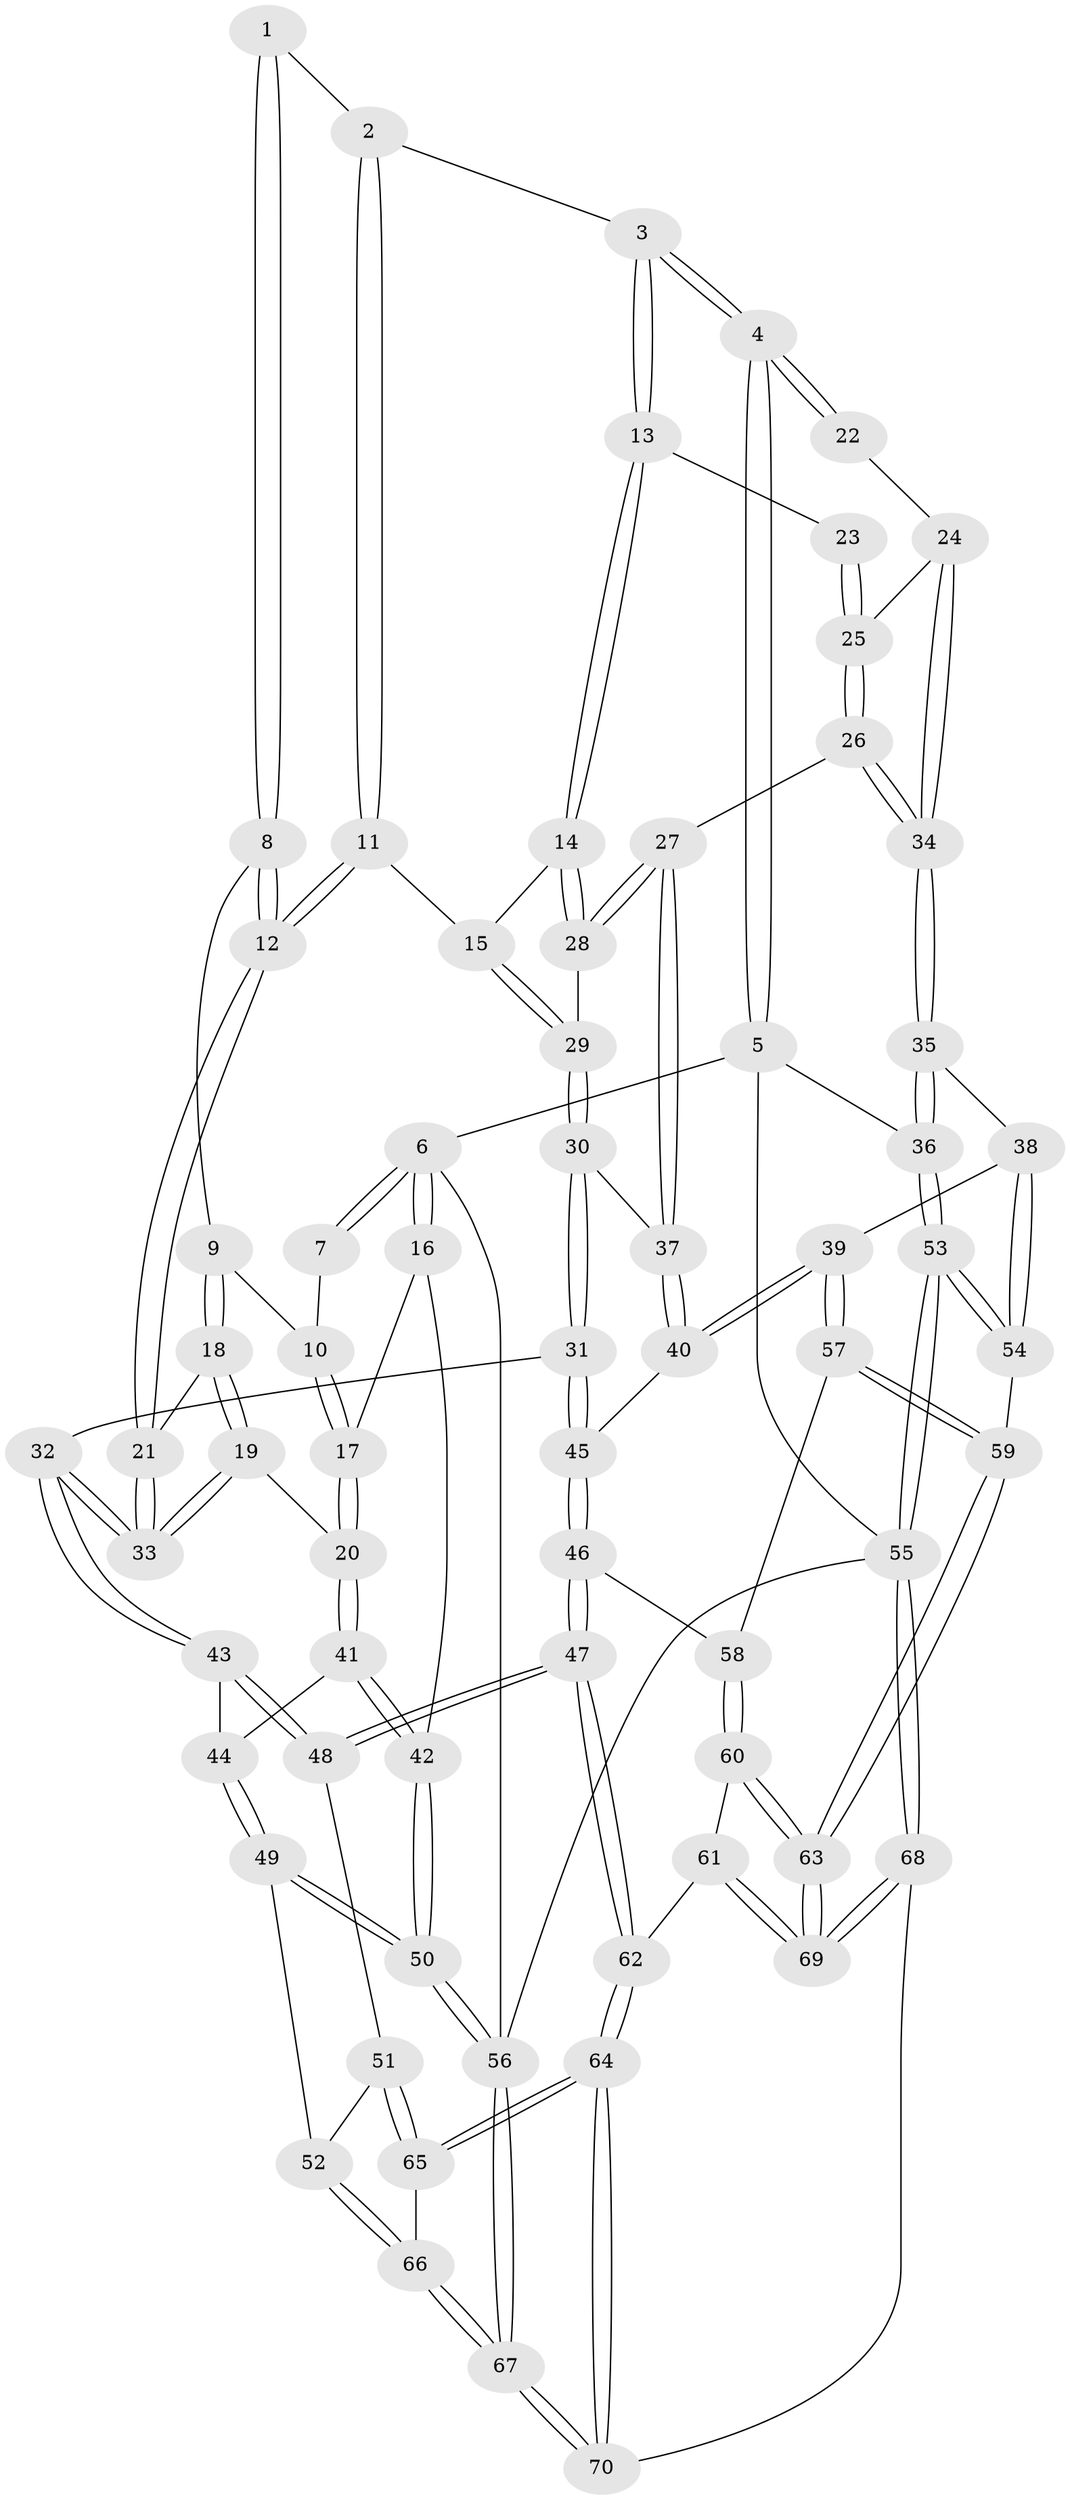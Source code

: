 // Generated by graph-tools (version 1.1) at 2025/27/03/09/25 03:27:09]
// undirected, 70 vertices, 172 edges
graph export_dot {
graph [start="1"]
  node [color=gray90,style=filled];
  1 [pos="+0.37905518007687705+0"];
  2 [pos="+0.6099133912570643+0"];
  3 [pos="+0.7057389221222784+0"];
  4 [pos="+1+0"];
  5 [pos="+1+0"];
  6 [pos="+0+0"];
  7 [pos="+0.22378559243009594+0"];
  8 [pos="+0.37406789687003583+0.13063591072990868"];
  9 [pos="+0.2639770430714625+0.13604934000432098"];
  10 [pos="+0.2191130917024355+0.13156391986829274"];
  11 [pos="+0.479208941399278+0.2092431794644506"];
  12 [pos="+0.466174071167603+0.2109651692874808"];
  13 [pos="+0.7018543909580983+0.17300938629674256"];
  14 [pos="+0.690808446034646+0.18227358117691367"];
  15 [pos="+0.4976141542172572+0.21501607997389066"];
  16 [pos="+0+0"];
  17 [pos="+0.19218289485680598+0.14827674000523564"];
  18 [pos="+0.3033178296060831+0.3126824742132296"];
  19 [pos="+0.23635251089970377+0.36873805894728345"];
  20 [pos="+0.16516208016435646+0.3788332500896763"];
  21 [pos="+0.4568319924352849+0.22404462692990526"];
  22 [pos="+0.8988383281049223+0.13761683791892348"];
  23 [pos="+0.8006719608985792+0.19477790711970938"];
  24 [pos="+0.9554085481266329+0.3341747439986434"];
  25 [pos="+0.8178341305234378+0.2337407302316457"];
  26 [pos="+0.7900937240709658+0.38881027100903437"];
  27 [pos="+0.7692219118572369+0.39174736216608425"];
  28 [pos="+0.7005788778906376+0.32948211627081136"];
  29 [pos="+0.5892377370322279+0.37781849542698"];
  30 [pos="+0.5767168627082988+0.46343199368454996"];
  31 [pos="+0.5498965731906224+0.5232719153372911"];
  32 [pos="+0.46089320875963724+0.5270576962515635"];
  33 [pos="+0.42690599141393065+0.4682406857551889"];
  34 [pos="+1+0.46693231300692917"];
  35 [pos="+1+0.47307788191773653"];
  36 [pos="+1+0.4768561975404808"];
  37 [pos="+0.7619982997148871+0.4018131941571138"];
  38 [pos="+0.8397812765080817+0.5939707300592155"];
  39 [pos="+0.7257972179239993+0.635502752411679"];
  40 [pos="+0.7014571019180386+0.6227259575650025"];
  41 [pos="+0.12170405461037825+0.41229305395038507"];
  42 [pos="+0+0.48489817180989464"];
  43 [pos="+0.4033924361408597+0.5914749143302723"];
  44 [pos="+0.38202539840690436+0.58882519411646"];
  45 [pos="+0.6668980970328614+0.6172848238225714"];
  46 [pos="+0.5720313431503756+0.7348828352405536"];
  47 [pos="+0.4548099718499158+0.8159757602132608"];
  48 [pos="+0.3975447512560759+0.7702129393937013"];
  49 [pos="+0.009646301625115648+0.6682997388393703"];
  50 [pos="+0+0.6452975383559899"];
  51 [pos="+0.28266832313954576+0.7927935840935688"];
  52 [pos="+0.08259625389066227+0.7210599619024319"];
  53 [pos="+1+0.7703990336615238"];
  54 [pos="+0.9458136681197753+0.8287839255900333"];
  55 [pos="+1+1"];
  56 [pos="+0+1"];
  57 [pos="+0.7493083456700901+0.7133335543671384"];
  58 [pos="+0.6717963841618253+0.8424515812328613"];
  59 [pos="+0.8869088410690447+0.8482388598577819"];
  60 [pos="+0.6667949906864076+0.8647083277408683"];
  61 [pos="+0.5032887215485325+0.9107359386235535"];
  62 [pos="+0.4896873687855562+0.9121780713242301"];
  63 [pos="+0.8012710500747272+0.9885052617590214"];
  64 [pos="+0.42610924500900094+1"];
  65 [pos="+0.26432793917631997+0.9280680141599926"];
  66 [pos="+0.16469013880804315+0.9503501471963763"];
  67 [pos="+0+1"];
  68 [pos="+0.8111065051073476+1"];
  69 [pos="+0.7974576214748895+1"];
  70 [pos="+0.42579290350775556+1"];
  1 -- 2;
  1 -- 8;
  1 -- 8;
  2 -- 3;
  2 -- 11;
  2 -- 11;
  3 -- 4;
  3 -- 4;
  3 -- 13;
  3 -- 13;
  4 -- 5;
  4 -- 5;
  4 -- 22;
  4 -- 22;
  5 -- 6;
  5 -- 36;
  5 -- 55;
  6 -- 7;
  6 -- 7;
  6 -- 16;
  6 -- 16;
  6 -- 56;
  7 -- 10;
  8 -- 9;
  8 -- 12;
  8 -- 12;
  9 -- 10;
  9 -- 18;
  9 -- 18;
  10 -- 17;
  10 -- 17;
  11 -- 12;
  11 -- 12;
  11 -- 15;
  12 -- 21;
  12 -- 21;
  13 -- 14;
  13 -- 14;
  13 -- 23;
  14 -- 15;
  14 -- 28;
  14 -- 28;
  15 -- 29;
  15 -- 29;
  16 -- 17;
  16 -- 42;
  17 -- 20;
  17 -- 20;
  18 -- 19;
  18 -- 19;
  18 -- 21;
  19 -- 20;
  19 -- 33;
  19 -- 33;
  20 -- 41;
  20 -- 41;
  21 -- 33;
  21 -- 33;
  22 -- 24;
  23 -- 25;
  23 -- 25;
  24 -- 25;
  24 -- 34;
  24 -- 34;
  25 -- 26;
  25 -- 26;
  26 -- 27;
  26 -- 34;
  26 -- 34;
  27 -- 28;
  27 -- 28;
  27 -- 37;
  27 -- 37;
  28 -- 29;
  29 -- 30;
  29 -- 30;
  30 -- 31;
  30 -- 31;
  30 -- 37;
  31 -- 32;
  31 -- 45;
  31 -- 45;
  32 -- 33;
  32 -- 33;
  32 -- 43;
  32 -- 43;
  34 -- 35;
  34 -- 35;
  35 -- 36;
  35 -- 36;
  35 -- 38;
  36 -- 53;
  36 -- 53;
  37 -- 40;
  37 -- 40;
  38 -- 39;
  38 -- 54;
  38 -- 54;
  39 -- 40;
  39 -- 40;
  39 -- 57;
  39 -- 57;
  40 -- 45;
  41 -- 42;
  41 -- 42;
  41 -- 44;
  42 -- 50;
  42 -- 50;
  43 -- 44;
  43 -- 48;
  43 -- 48;
  44 -- 49;
  44 -- 49;
  45 -- 46;
  45 -- 46;
  46 -- 47;
  46 -- 47;
  46 -- 58;
  47 -- 48;
  47 -- 48;
  47 -- 62;
  47 -- 62;
  48 -- 51;
  49 -- 50;
  49 -- 50;
  49 -- 52;
  50 -- 56;
  50 -- 56;
  51 -- 52;
  51 -- 65;
  51 -- 65;
  52 -- 66;
  52 -- 66;
  53 -- 54;
  53 -- 54;
  53 -- 55;
  53 -- 55;
  54 -- 59;
  55 -- 68;
  55 -- 68;
  55 -- 56;
  56 -- 67;
  56 -- 67;
  57 -- 58;
  57 -- 59;
  57 -- 59;
  58 -- 60;
  58 -- 60;
  59 -- 63;
  59 -- 63;
  60 -- 61;
  60 -- 63;
  60 -- 63;
  61 -- 62;
  61 -- 69;
  61 -- 69;
  62 -- 64;
  62 -- 64;
  63 -- 69;
  63 -- 69;
  64 -- 65;
  64 -- 65;
  64 -- 70;
  64 -- 70;
  65 -- 66;
  66 -- 67;
  66 -- 67;
  67 -- 70;
  67 -- 70;
  68 -- 69;
  68 -- 69;
  68 -- 70;
}
